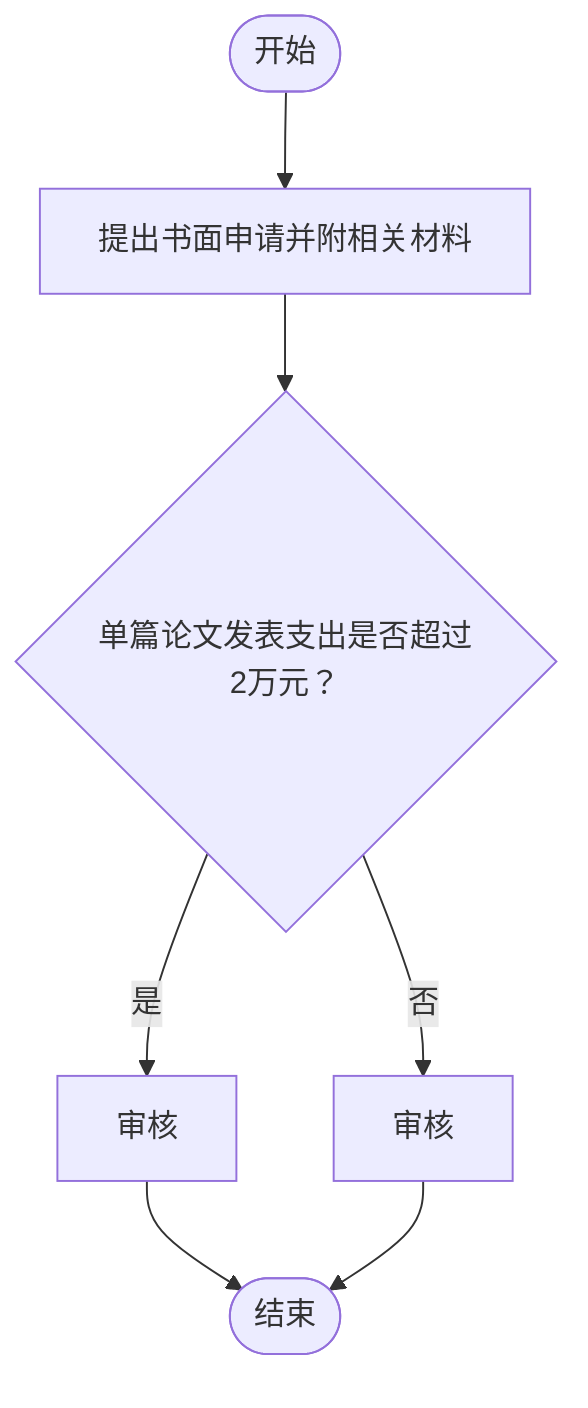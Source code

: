 flowchart TD
    A(["开始"]) --> B["提出书面申请并附相关材料"]
    B --> C{"单篇论文发表支出是否超过2万元？"}
    C -- 是 --> D["审核"]
    C -- 否 --> E["审核"]
    D --> F(["结束"])
    E --> F(["结束"])